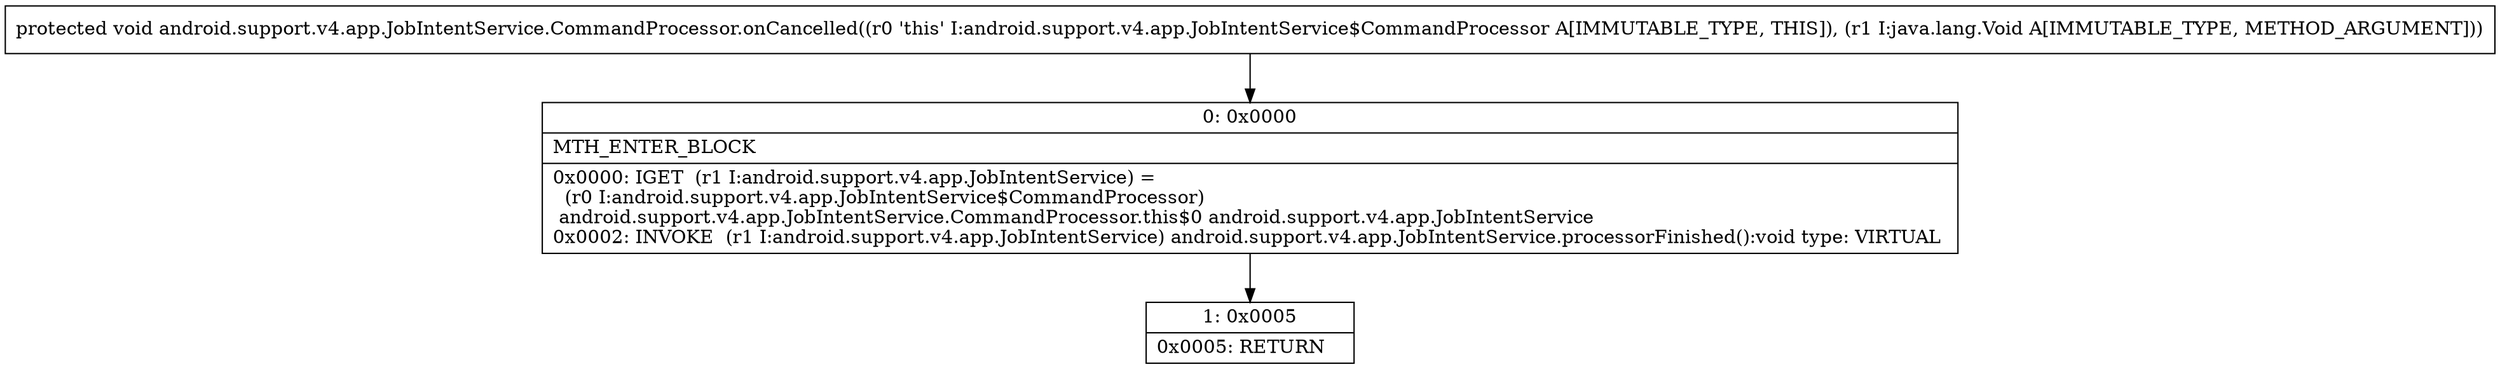 digraph "CFG forandroid.support.v4.app.JobIntentService.CommandProcessor.onCancelled(Ljava\/lang\/Void;)V" {
Node_0 [shape=record,label="{0\:\ 0x0000|MTH_ENTER_BLOCK\l|0x0000: IGET  (r1 I:android.support.v4.app.JobIntentService) = \l  (r0 I:android.support.v4.app.JobIntentService$CommandProcessor)\l android.support.v4.app.JobIntentService.CommandProcessor.this$0 android.support.v4.app.JobIntentService \l0x0002: INVOKE  (r1 I:android.support.v4.app.JobIntentService) android.support.v4.app.JobIntentService.processorFinished():void type: VIRTUAL \l}"];
Node_1 [shape=record,label="{1\:\ 0x0005|0x0005: RETURN   \l}"];
MethodNode[shape=record,label="{protected void android.support.v4.app.JobIntentService.CommandProcessor.onCancelled((r0 'this' I:android.support.v4.app.JobIntentService$CommandProcessor A[IMMUTABLE_TYPE, THIS]), (r1 I:java.lang.Void A[IMMUTABLE_TYPE, METHOD_ARGUMENT])) }"];
MethodNode -> Node_0;
Node_0 -> Node_1;
}

